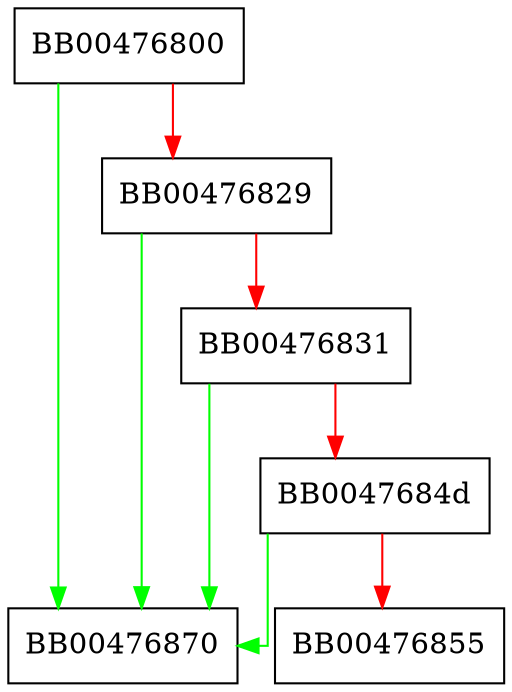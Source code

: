 digraph BIO_ssl_copy_session_id {
  node [shape="box"];
  graph [splines=ortho];
  BB00476800 -> BB00476870 [color="green"];
  BB00476800 -> BB00476829 [color="red"];
  BB00476829 -> BB00476870 [color="green"];
  BB00476829 -> BB00476831 [color="red"];
  BB00476831 -> BB00476870 [color="green"];
  BB00476831 -> BB0047684d [color="red"];
  BB0047684d -> BB00476870 [color="green"];
  BB0047684d -> BB00476855 [color="red"];
}